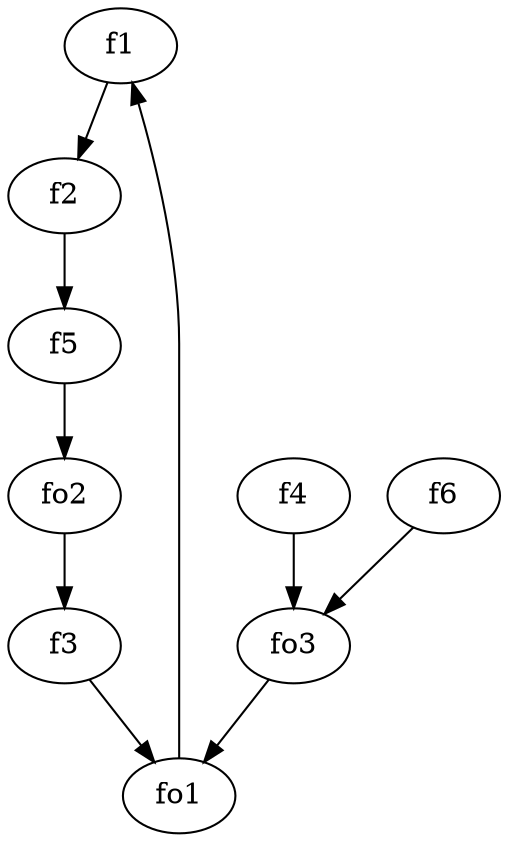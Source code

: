 strict digraph  {
f1;
f2;
f3;
f4;
f5;
f6;
fo1;
fo2;
fo3;
f1 -> f2  [weight=2];
f2 -> f5  [weight=2];
f3 -> fo1  [weight=2];
f4 -> fo3  [weight=2];
f5 -> fo2  [weight=2];
f6 -> fo3  [weight=2];
fo1 -> f1  [weight=2];
fo2 -> f3  [weight=2];
fo3 -> fo1  [weight=2];
}

